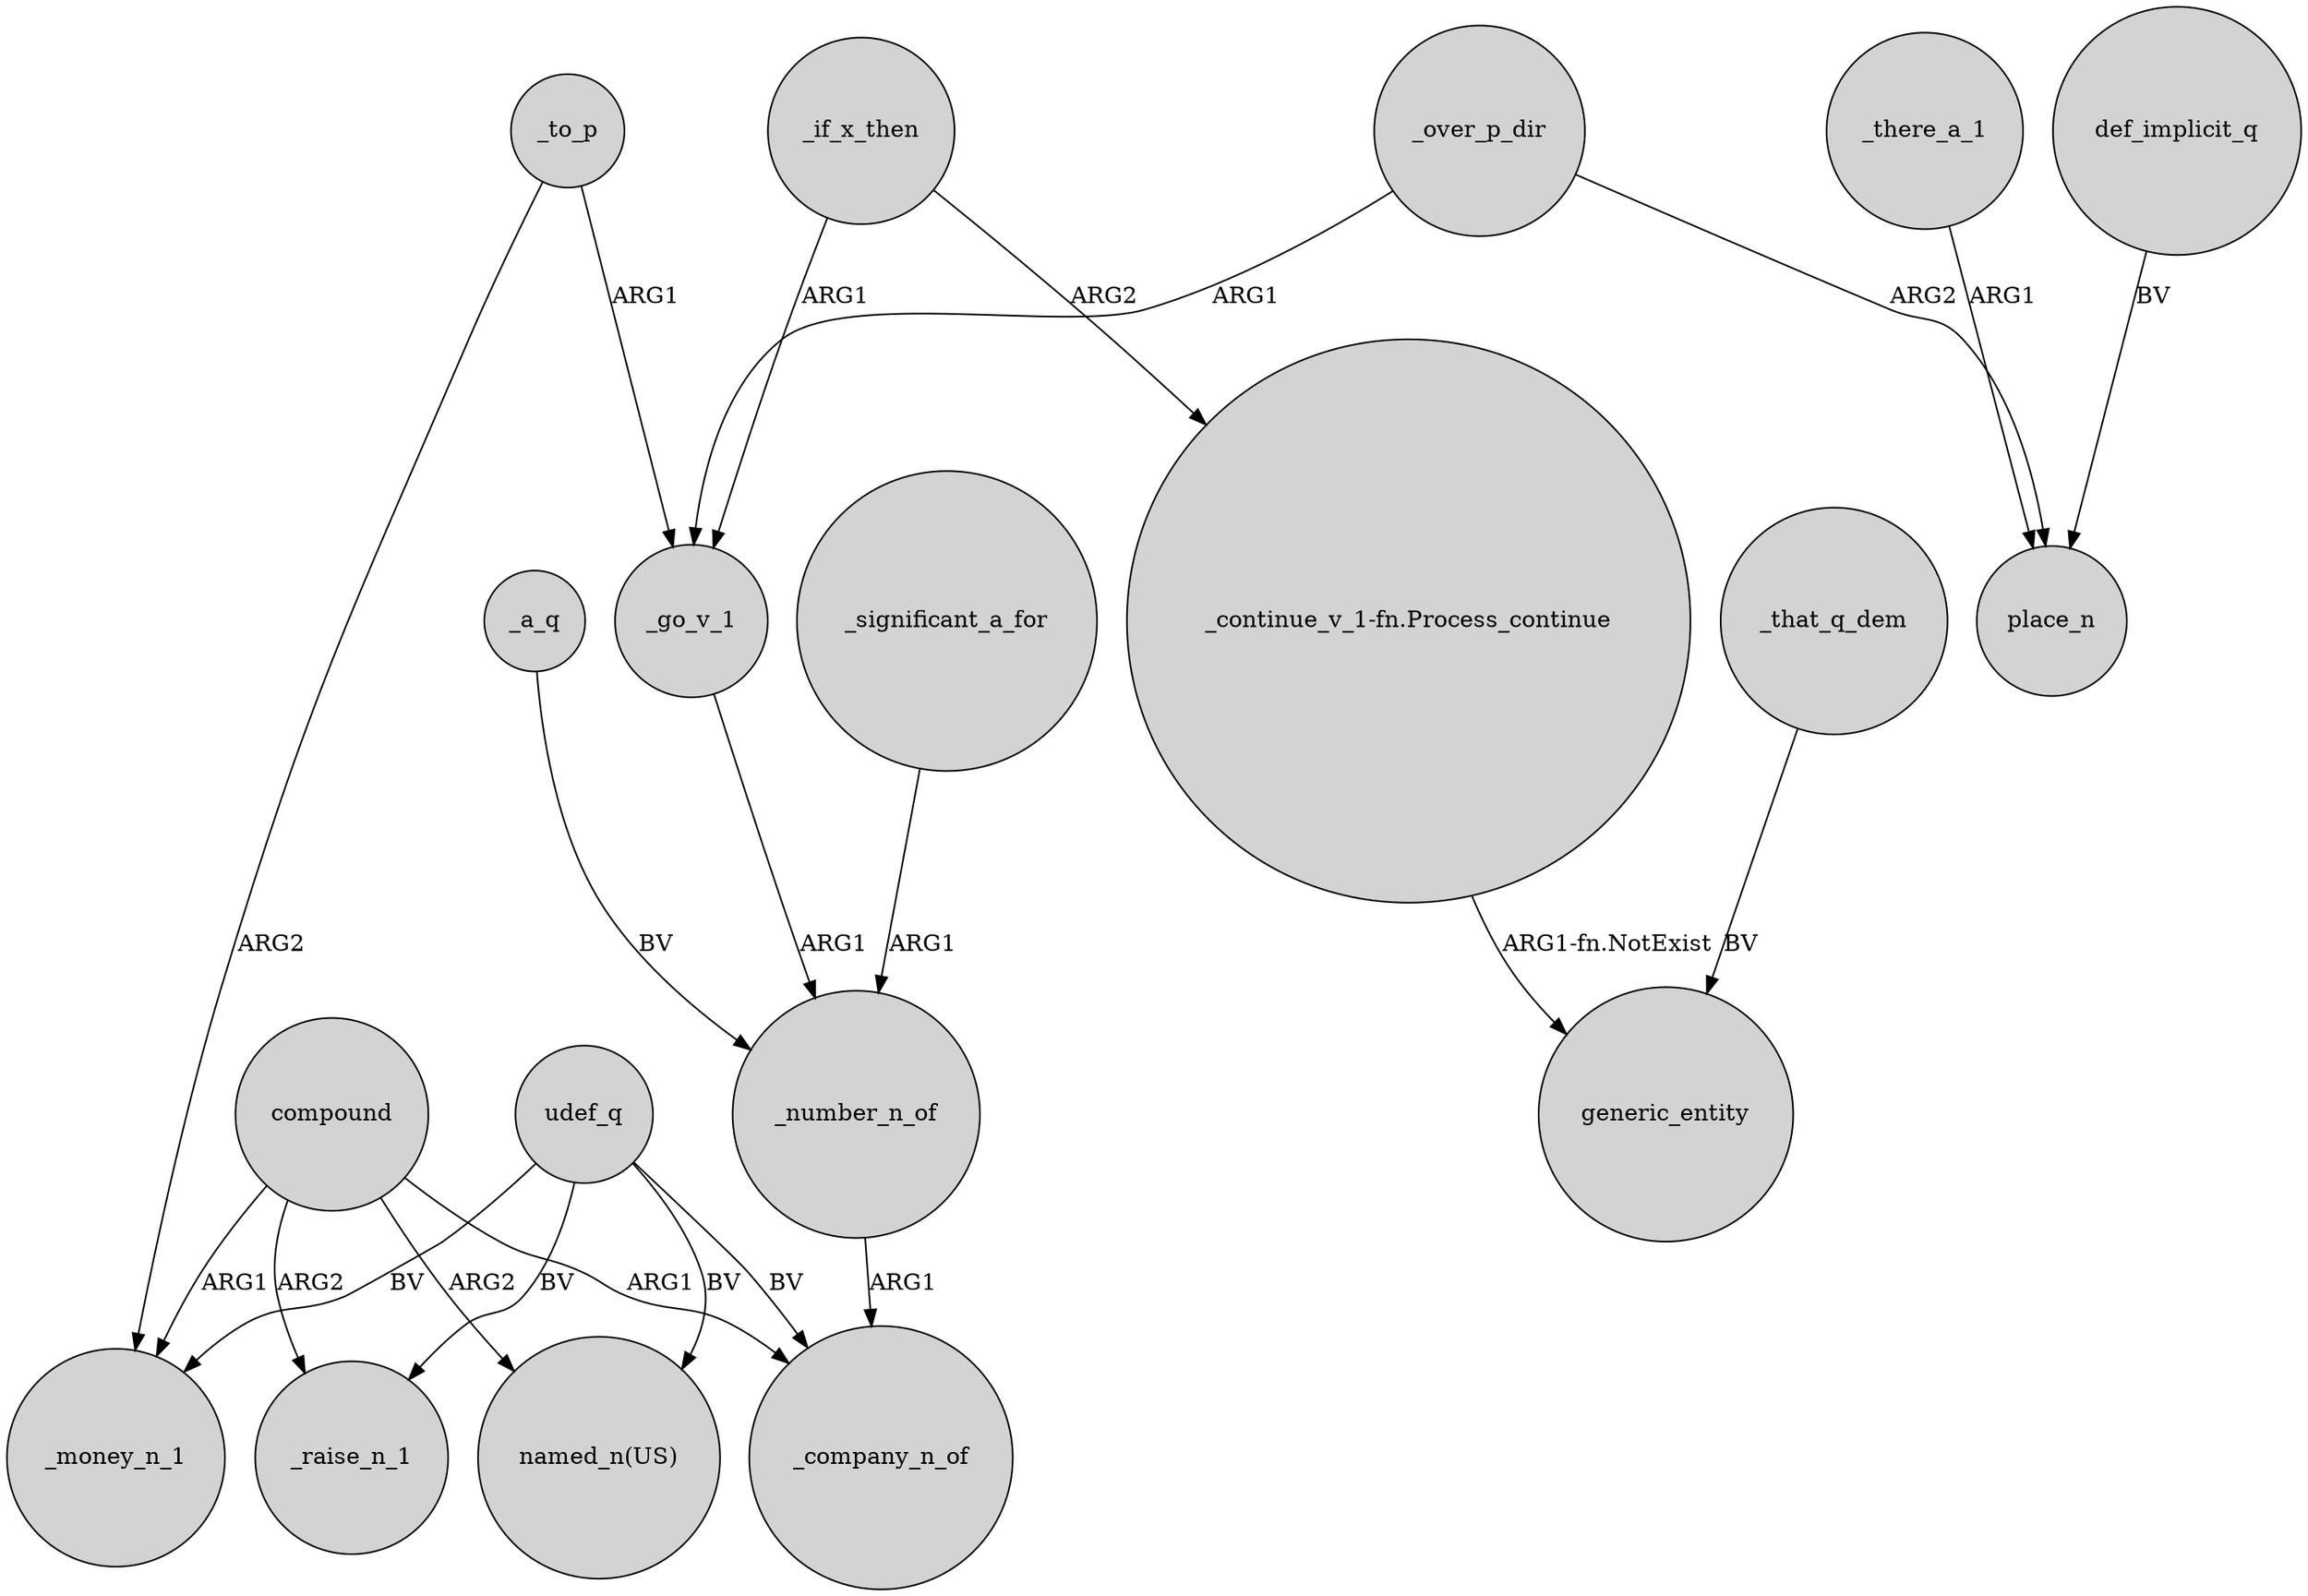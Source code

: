 digraph {
	node [shape=circle style=filled]
	udef_q -> _money_n_1 [label=BV]
	udef_q -> "named_n(US)" [label=BV]
	_a_q -> _number_n_of [label=BV]
	_over_p_dir -> _go_v_1 [label=ARG1]
	_that_q_dem -> generic_entity [label=BV]
	udef_q -> _raise_n_1 [label=BV]
	def_implicit_q -> place_n [label=BV]
	_if_x_then -> "_continue_v_1-fn.Process_continue" [label=ARG2]
	compound -> "named_n(US)" [label=ARG2]
	_over_p_dir -> place_n [label=ARG2]
	compound -> _money_n_1 [label=ARG1]
	compound -> _company_n_of [label=ARG1]
	_go_v_1 -> _number_n_of [label=ARG1]
	_if_x_then -> _go_v_1 [label=ARG1]
	"_continue_v_1-fn.Process_continue" -> generic_entity [label="ARG1-fn.NotExist"]
	compound -> _raise_n_1 [label=ARG2]
	_to_p -> _go_v_1 [label=ARG1]
	_significant_a_for -> _number_n_of [label=ARG1]
	udef_q -> _company_n_of [label=BV]
	_number_n_of -> _company_n_of [label=ARG1]
	_there_a_1 -> place_n [label=ARG1]
	_to_p -> _money_n_1 [label=ARG2]
}
